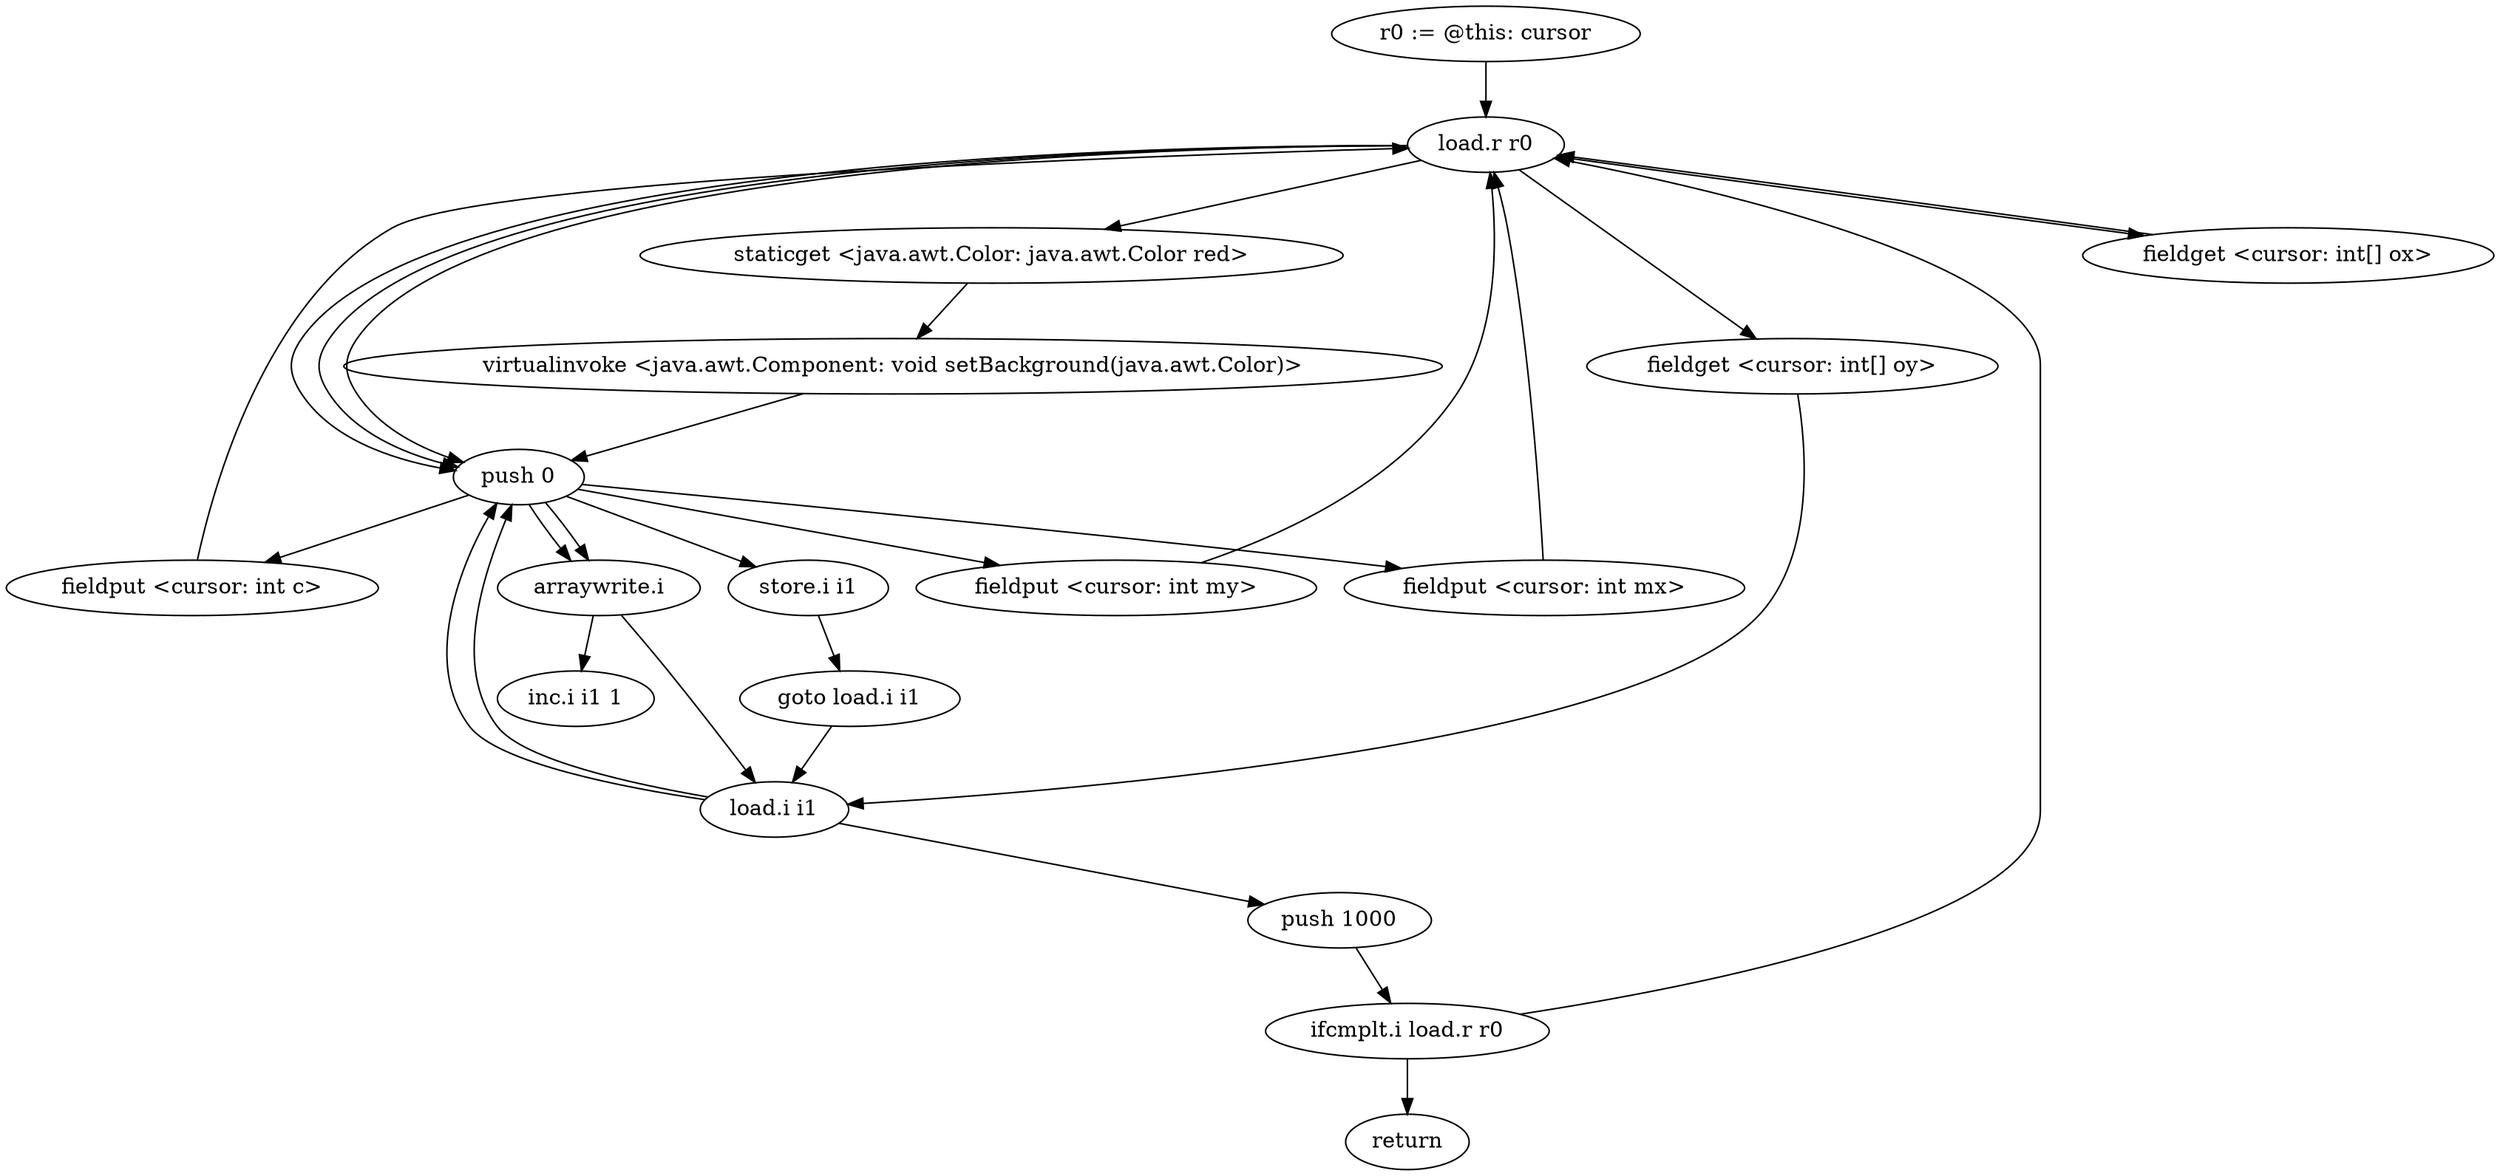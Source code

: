 digraph "" {
    "r0 := @this: cursor"
    "load.r r0"
    "r0 := @this: cursor"->"load.r r0";
    "push 0"
    "load.r r0"->"push 0";
    "fieldput <cursor: int c>"
    "push 0"->"fieldput <cursor: int c>";
    "fieldput <cursor: int c>"->"load.r r0";
    "load.r r0"->"push 0";
    "fieldput <cursor: int my>"
    "push 0"->"fieldput <cursor: int my>";
    "fieldput <cursor: int my>"->"load.r r0";
    "load.r r0"->"push 0";
    "fieldput <cursor: int mx>"
    "push 0"->"fieldput <cursor: int mx>";
    "fieldput <cursor: int mx>"->"load.r r0";
    "staticget <java.awt.Color: java.awt.Color red>"
    "load.r r0"->"staticget <java.awt.Color: java.awt.Color red>";
    "virtualinvoke <java.awt.Component: void setBackground(java.awt.Color)>"
    "staticget <java.awt.Color: java.awt.Color red>"->"virtualinvoke <java.awt.Component: void setBackground(java.awt.Color)>";
    "virtualinvoke <java.awt.Component: void setBackground(java.awt.Color)>"->"push 0";
    "store.i i1"
    "push 0"->"store.i i1";
    "goto load.i i1"
    "store.i i1"->"goto load.i i1";
    "load.i i1"
    "goto load.i i1"->"load.i i1";
    "push 1000"
    "load.i i1"->"push 1000";
    "ifcmplt.i load.r r0"
    "push 1000"->"ifcmplt.i load.r r0";
    "return"
    "ifcmplt.i load.r r0"->"return";
    "ifcmplt.i load.r r0"->"load.r r0";
    "fieldget <cursor: int[] ox>"
    "load.r r0"->"fieldget <cursor: int[] ox>";
    "fieldget <cursor: int[] ox>"->"load.r r0";
    "fieldget <cursor: int[] oy>"
    "load.r r0"->"fieldget <cursor: int[] oy>";
    "fieldget <cursor: int[] oy>"->"load.i i1";
    "load.i i1"->"push 0";
    "arraywrite.i"
    "push 0"->"arraywrite.i";
    "arraywrite.i"->"load.i i1";
    "load.i i1"->"push 0";
    "push 0"->"arraywrite.i";
    "inc.i i1 1"
    "arraywrite.i"->"inc.i i1 1";
}

